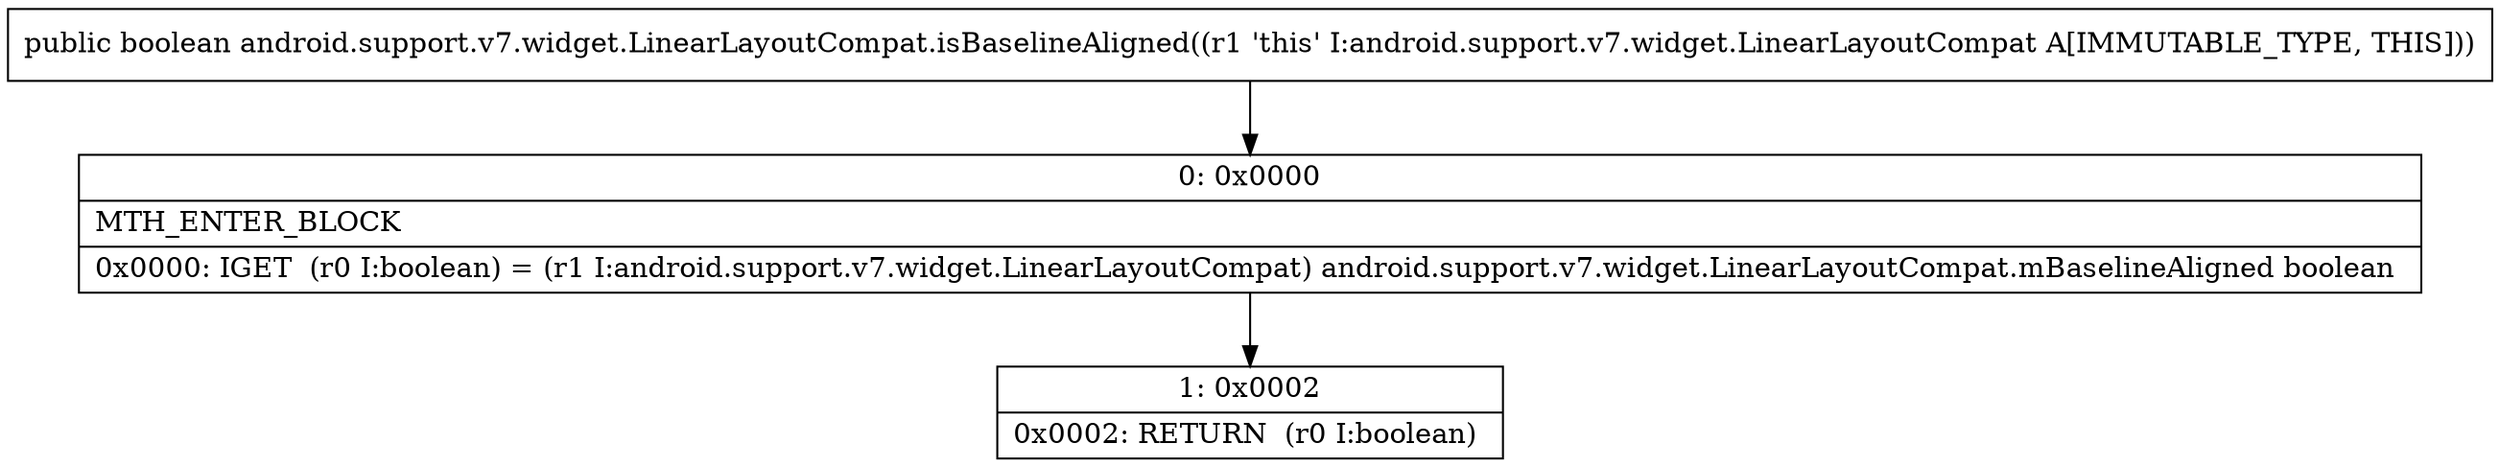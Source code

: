 digraph "CFG forandroid.support.v7.widget.LinearLayoutCompat.isBaselineAligned()Z" {
Node_0 [shape=record,label="{0\:\ 0x0000|MTH_ENTER_BLOCK\l|0x0000: IGET  (r0 I:boolean) = (r1 I:android.support.v7.widget.LinearLayoutCompat) android.support.v7.widget.LinearLayoutCompat.mBaselineAligned boolean \l}"];
Node_1 [shape=record,label="{1\:\ 0x0002|0x0002: RETURN  (r0 I:boolean) \l}"];
MethodNode[shape=record,label="{public boolean android.support.v7.widget.LinearLayoutCompat.isBaselineAligned((r1 'this' I:android.support.v7.widget.LinearLayoutCompat A[IMMUTABLE_TYPE, THIS])) }"];
MethodNode -> Node_0;
Node_0 -> Node_1;
}

